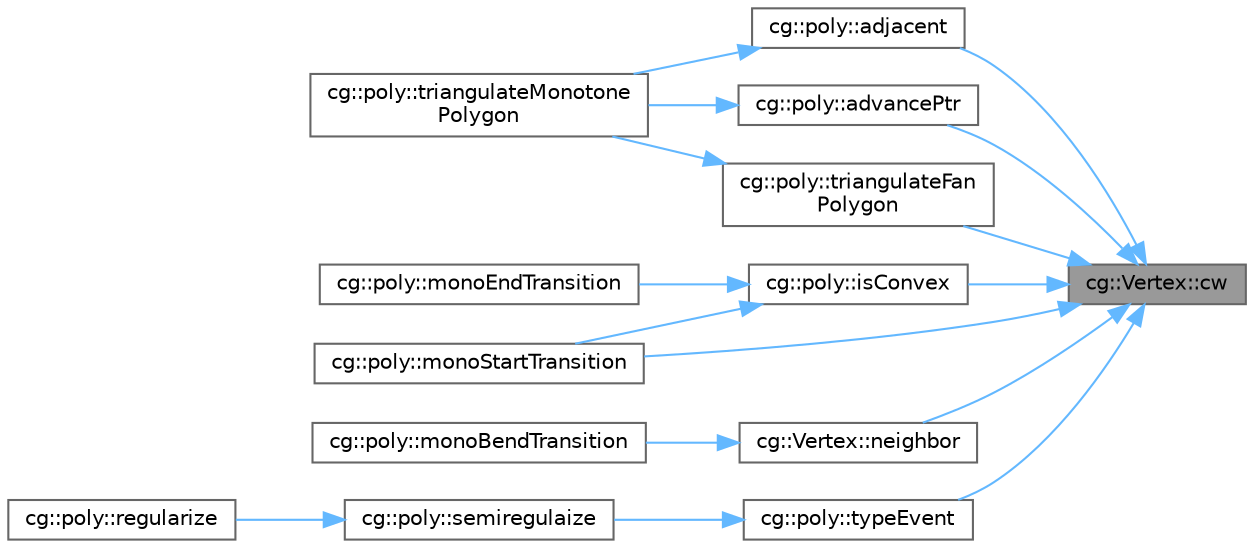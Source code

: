 digraph "cg::Vertex::cw"
{
 // LATEX_PDF_SIZE
  bgcolor="transparent";
  edge [fontname=Helvetica,fontsize=10,labelfontname=Helvetica,labelfontsize=10];
  node [fontname=Helvetica,fontsize=10,shape=box,height=0.2,width=0.4];
  rankdir="RL";
  Node1 [id="Node000001",label="cg::Vertex::cw",height=0.2,width=0.4,color="gray40", fillcolor="grey60", style="filled", fontcolor="black",tooltip=" "];
  Node1 -> Node2 [id="edge1_Node000001_Node000002",dir="back",color="steelblue1",style="solid",tooltip=" "];
  Node2 [id="Node000002",label="cg::poly::adjacent",height=0.2,width=0.4,color="grey40", fillcolor="white", style="filled",URL="$namespacecg_1_1poly.html#a66f43350eff38c2e52c357569dadef98",tooltip=" "];
  Node2 -> Node3 [id="edge2_Node000002_Node000003",dir="back",color="steelblue1",style="solid",tooltip=" "];
  Node3 [id="Node000003",label="cg::poly::triangulateMonotone\lPolygon",height=0.2,width=0.4,color="grey40", fillcolor="white", style="filled",URL="$namespacecg_1_1poly.html#a5c3e21f22e899350dae7da334aa9ce32",tooltip=" "];
  Node1 -> Node4 [id="edge3_Node000001_Node000004",dir="back",color="steelblue1",style="solid",tooltip=" "];
  Node4 [id="Node000004",label="cg::poly::advancePtr",height=0.2,width=0.4,color="grey40", fillcolor="white", style="filled",URL="$namespacecg_1_1poly.html#af9c4d63cd6ec5ff4326647cb1913d68d",tooltip=" "];
  Node4 -> Node3 [id="edge4_Node000004_Node000003",dir="back",color="steelblue1",style="solid",tooltip=" "];
  Node1 -> Node5 [id="edge5_Node000001_Node000005",dir="back",color="steelblue1",style="solid",tooltip=" "];
  Node5 [id="Node000005",label="cg::poly::isConvex",height=0.2,width=0.4,color="grey40", fillcolor="white", style="filled",URL="$namespacecg_1_1poly.html#aaa0324a186904785eb510562065f9bb8",tooltip=" "];
  Node5 -> Node6 [id="edge6_Node000005_Node000006",dir="back",color="steelblue1",style="solid",tooltip=" "];
  Node6 [id="Node000006",label="cg::poly::monoEndTransition",height=0.2,width=0.4,color="grey40", fillcolor="white", style="filled",URL="$namespacecg_1_1poly.html#a78515c9391613c13cdb1700cb74ab65b",tooltip=" "];
  Node5 -> Node7 [id="edge7_Node000005_Node000007",dir="back",color="steelblue1",style="solid",tooltip=" "];
  Node7 [id="Node000007",label="cg::poly::monoStartTransition",height=0.2,width=0.4,color="grey40", fillcolor="white", style="filled",URL="$namespacecg_1_1poly.html#acaca1a35cfc0edeac9928426a6107200",tooltip=" "];
  Node1 -> Node7 [id="edge8_Node000001_Node000007",dir="back",color="steelblue1",style="solid",tooltip=" "];
  Node1 -> Node8 [id="edge9_Node000001_Node000008",dir="back",color="steelblue1",style="solid",tooltip=" "];
  Node8 [id="Node000008",label="cg::Vertex::neighbor",height=0.2,width=0.4,color="grey40", fillcolor="white", style="filled",URL="$classcg_1_1_vertex.html#a52fff889967814a6e0f1a680422e7499",tooltip=" "];
  Node8 -> Node9 [id="edge10_Node000008_Node000009",dir="back",color="steelblue1",style="solid",tooltip=" "];
  Node9 [id="Node000009",label="cg::poly::monoBendTransition",height=0.2,width=0.4,color="grey40", fillcolor="white", style="filled",URL="$namespacecg_1_1poly.html#ad76c98b33cec65eabdb2dd4fbb7b2612",tooltip=" "];
  Node1 -> Node10 [id="edge11_Node000001_Node000010",dir="back",color="steelblue1",style="solid",tooltip=" "];
  Node10 [id="Node000010",label="cg::poly::triangulateFan\lPolygon",height=0.2,width=0.4,color="grey40", fillcolor="white", style="filled",URL="$namespacecg_1_1poly.html#abe8f341efbb5c86ceaf81a93cbf2fb6a",tooltip=" "];
  Node10 -> Node3 [id="edge12_Node000010_Node000003",dir="back",color="steelblue1",style="solid",tooltip=" "];
  Node1 -> Node11 [id="edge13_Node000001_Node000011",dir="back",color="steelblue1",style="solid",tooltip=" "];
  Node11 [id="Node000011",label="cg::poly::typeEvent",height=0.2,width=0.4,color="grey40", fillcolor="white", style="filled",URL="$namespacecg_1_1poly.html#a56163200a0e323579a6d53faea596987",tooltip=" "];
  Node11 -> Node12 [id="edge14_Node000011_Node000012",dir="back",color="steelblue1",style="solid",tooltip=" "];
  Node12 [id="Node000012",label="cg::poly::semiregulaize",height=0.2,width=0.4,color="grey40", fillcolor="white", style="filled",URL="$namespacecg_1_1poly.html#a117aed378691a9a9d4a1c10dc4ecd87f",tooltip=" "];
  Node12 -> Node13 [id="edge15_Node000012_Node000013",dir="back",color="steelblue1",style="solid",tooltip=" "];
  Node13 [id="Node000013",label="cg::poly::regularize",height=0.2,width=0.4,color="grey40", fillcolor="white", style="filled",URL="$namespacecg_1_1poly.html#a7604cbdd72727e05263672997b7ca5bc",tooltip=" "];
}
